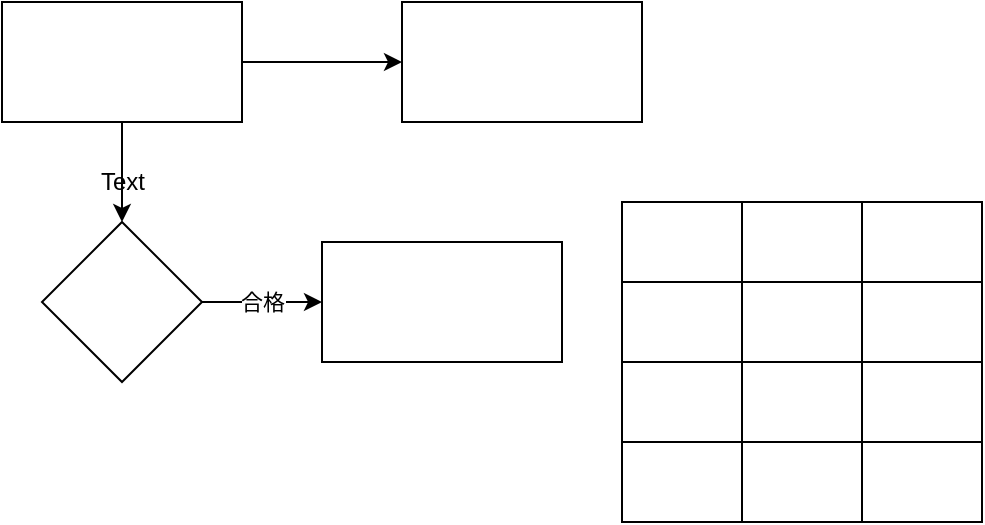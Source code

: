 <mxfile version="14.8.6" type="github">
  <diagram id="pii81lc60ODewTATEuvE" name="Page-1">
    <mxGraphModel dx="1038" dy="499" grid="1" gridSize="10" guides="1" tooltips="1" connect="1" arrows="1" fold="1" page="1" pageScale="1" pageWidth="827" pageHeight="1169" math="0" shadow="0">
      <root>
        <mxCell id="0" />
        <mxCell id="1" parent="0" />
        <mxCell id="iaqRgDKhFXdd-gS9QI2--3" value="" style="edgeStyle=orthogonalEdgeStyle;rounded=0;orthogonalLoop=1;jettySize=auto;html=1;" edge="1" parent="1" source="iaqRgDKhFXdd-gS9QI2--1" target="iaqRgDKhFXdd-gS9QI2--2">
          <mxGeometry relative="1" as="geometry" />
        </mxCell>
        <mxCell id="iaqRgDKhFXdd-gS9QI2--22" value="" style="edgeStyle=orthogonalEdgeStyle;rounded=0;orthogonalLoop=1;jettySize=auto;html=1;" edge="1" parent="1" source="iaqRgDKhFXdd-gS9QI2--1" target="iaqRgDKhFXdd-gS9QI2--21">
          <mxGeometry relative="1" as="geometry" />
        </mxCell>
        <mxCell id="iaqRgDKhFXdd-gS9QI2--1" value="" style="rounded=0;whiteSpace=wrap;html=1;" vertex="1" parent="1">
          <mxGeometry x="90" y="80" width="120" height="60" as="geometry" />
        </mxCell>
        <mxCell id="iaqRgDKhFXdd-gS9QI2--2" value="" style="rounded=0;whiteSpace=wrap;html=1;" vertex="1" parent="1">
          <mxGeometry x="290" y="80" width="120" height="60" as="geometry" />
        </mxCell>
        <mxCell id="iaqRgDKhFXdd-gS9QI2--4" value="" style="shape=table;startSize=0;container=1;collapsible=0;childLayout=tableLayout;" vertex="1" parent="1">
          <mxGeometry x="400" y="180" width="180" height="160" as="geometry" />
        </mxCell>
        <mxCell id="iaqRgDKhFXdd-gS9QI2--5" value="" style="shape=partialRectangle;collapsible=0;dropTarget=0;pointerEvents=0;fillColor=none;top=0;left=0;bottom=0;right=0;points=[[0,0.5],[1,0.5]];portConstraint=eastwest;" vertex="1" parent="iaqRgDKhFXdd-gS9QI2--4">
          <mxGeometry width="180" height="40" as="geometry" />
        </mxCell>
        <mxCell id="iaqRgDKhFXdd-gS9QI2--6" value="" style="shape=partialRectangle;html=1;whiteSpace=wrap;connectable=0;overflow=hidden;fillColor=none;top=0;left=0;bottom=0;right=0;" vertex="1" parent="iaqRgDKhFXdd-gS9QI2--5">
          <mxGeometry width="60" height="40" as="geometry" />
        </mxCell>
        <mxCell id="iaqRgDKhFXdd-gS9QI2--7" value="" style="shape=partialRectangle;html=1;whiteSpace=wrap;connectable=0;overflow=hidden;fillColor=none;top=0;left=0;bottom=0;right=0;" vertex="1" parent="iaqRgDKhFXdd-gS9QI2--5">
          <mxGeometry x="60" width="60" height="40" as="geometry" />
        </mxCell>
        <mxCell id="iaqRgDKhFXdd-gS9QI2--8" value="" style="shape=partialRectangle;html=1;whiteSpace=wrap;connectable=0;overflow=hidden;fillColor=none;top=0;left=0;bottom=0;right=0;" vertex="1" parent="iaqRgDKhFXdd-gS9QI2--5">
          <mxGeometry x="120" width="60" height="40" as="geometry" />
        </mxCell>
        <mxCell id="iaqRgDKhFXdd-gS9QI2--9" value="" style="shape=partialRectangle;collapsible=0;dropTarget=0;pointerEvents=0;fillColor=none;top=0;left=0;bottom=0;right=0;points=[[0,0.5],[1,0.5]];portConstraint=eastwest;" vertex="1" parent="iaqRgDKhFXdd-gS9QI2--4">
          <mxGeometry y="40" width="180" height="40" as="geometry" />
        </mxCell>
        <mxCell id="iaqRgDKhFXdd-gS9QI2--10" value="" style="shape=partialRectangle;html=1;whiteSpace=wrap;connectable=0;overflow=hidden;fillColor=none;top=0;left=0;bottom=0;right=0;" vertex="1" parent="iaqRgDKhFXdd-gS9QI2--9">
          <mxGeometry width="60" height="40" as="geometry" />
        </mxCell>
        <mxCell id="iaqRgDKhFXdd-gS9QI2--11" value="" style="shape=partialRectangle;html=1;whiteSpace=wrap;connectable=0;overflow=hidden;fillColor=none;top=0;left=0;bottom=0;right=0;" vertex="1" parent="iaqRgDKhFXdd-gS9QI2--9">
          <mxGeometry x="60" width="60" height="40" as="geometry" />
        </mxCell>
        <mxCell id="iaqRgDKhFXdd-gS9QI2--12" value="" style="shape=partialRectangle;html=1;whiteSpace=wrap;connectable=0;overflow=hidden;fillColor=none;top=0;left=0;bottom=0;right=0;" vertex="1" parent="iaqRgDKhFXdd-gS9QI2--9">
          <mxGeometry x="120" width="60" height="40" as="geometry" />
        </mxCell>
        <mxCell id="iaqRgDKhFXdd-gS9QI2--13" value="" style="shape=partialRectangle;collapsible=0;dropTarget=0;pointerEvents=0;fillColor=none;top=0;left=0;bottom=0;right=0;points=[[0,0.5],[1,0.5]];portConstraint=eastwest;" vertex="1" parent="iaqRgDKhFXdd-gS9QI2--4">
          <mxGeometry y="80" width="180" height="40" as="geometry" />
        </mxCell>
        <mxCell id="iaqRgDKhFXdd-gS9QI2--14" value="" style="shape=partialRectangle;html=1;whiteSpace=wrap;connectable=0;overflow=hidden;fillColor=none;top=0;left=0;bottom=0;right=0;" vertex="1" parent="iaqRgDKhFXdd-gS9QI2--13">
          <mxGeometry width="60" height="40" as="geometry" />
        </mxCell>
        <mxCell id="iaqRgDKhFXdd-gS9QI2--15" value="" style="shape=partialRectangle;html=1;whiteSpace=wrap;connectable=0;overflow=hidden;fillColor=none;top=0;left=0;bottom=0;right=0;" vertex="1" parent="iaqRgDKhFXdd-gS9QI2--13">
          <mxGeometry x="60" width="60" height="40" as="geometry" />
        </mxCell>
        <mxCell id="iaqRgDKhFXdd-gS9QI2--16" value="" style="shape=partialRectangle;html=1;whiteSpace=wrap;connectable=0;overflow=hidden;fillColor=none;top=0;left=0;bottom=0;right=0;" vertex="1" parent="iaqRgDKhFXdd-gS9QI2--13">
          <mxGeometry x="120" width="60" height="40" as="geometry" />
        </mxCell>
        <mxCell id="iaqRgDKhFXdd-gS9QI2--17" value="" style="shape=partialRectangle;collapsible=0;dropTarget=0;pointerEvents=0;fillColor=none;top=0;left=0;bottom=0;right=0;points=[[0,0.5],[1,0.5]];portConstraint=eastwest;" vertex="1" parent="iaqRgDKhFXdd-gS9QI2--4">
          <mxGeometry y="120" width="180" height="40" as="geometry" />
        </mxCell>
        <mxCell id="iaqRgDKhFXdd-gS9QI2--18" value="" style="shape=partialRectangle;html=1;whiteSpace=wrap;connectable=0;overflow=hidden;fillColor=none;top=0;left=0;bottom=0;right=0;" vertex="1" parent="iaqRgDKhFXdd-gS9QI2--17">
          <mxGeometry width="60" height="40" as="geometry" />
        </mxCell>
        <mxCell id="iaqRgDKhFXdd-gS9QI2--19" value="" style="shape=partialRectangle;html=1;whiteSpace=wrap;connectable=0;overflow=hidden;fillColor=none;top=0;left=0;bottom=0;right=0;" vertex="1" parent="iaqRgDKhFXdd-gS9QI2--17">
          <mxGeometry x="60" width="60" height="40" as="geometry" />
        </mxCell>
        <mxCell id="iaqRgDKhFXdd-gS9QI2--20" value="" style="shape=partialRectangle;html=1;whiteSpace=wrap;connectable=0;overflow=hidden;fillColor=none;top=0;left=0;bottom=0;right=0;" vertex="1" parent="iaqRgDKhFXdd-gS9QI2--17">
          <mxGeometry x="120" width="60" height="40" as="geometry" />
        </mxCell>
        <mxCell id="iaqRgDKhFXdd-gS9QI2--25" value="合格" style="edgeStyle=orthogonalEdgeStyle;rounded=0;orthogonalLoop=1;jettySize=auto;html=1;" edge="1" parent="1" source="iaqRgDKhFXdd-gS9QI2--21" target="iaqRgDKhFXdd-gS9QI2--24">
          <mxGeometry relative="1" as="geometry" />
        </mxCell>
        <mxCell id="iaqRgDKhFXdd-gS9QI2--21" value="" style="rhombus;whiteSpace=wrap;html=1;" vertex="1" parent="1">
          <mxGeometry x="110" y="190" width="80" height="80" as="geometry" />
        </mxCell>
        <mxCell id="iaqRgDKhFXdd-gS9QI2--23" value="Text" style="text;html=1;align=center;verticalAlign=middle;resizable=0;points=[];autosize=1;strokeColor=none;" vertex="1" parent="1">
          <mxGeometry x="130" y="160" width="40" height="20" as="geometry" />
        </mxCell>
        <mxCell id="iaqRgDKhFXdd-gS9QI2--24" value="" style="whiteSpace=wrap;html=1;" vertex="1" parent="1">
          <mxGeometry x="250" y="200" width="120" height="60" as="geometry" />
        </mxCell>
      </root>
    </mxGraphModel>
  </diagram>
</mxfile>
